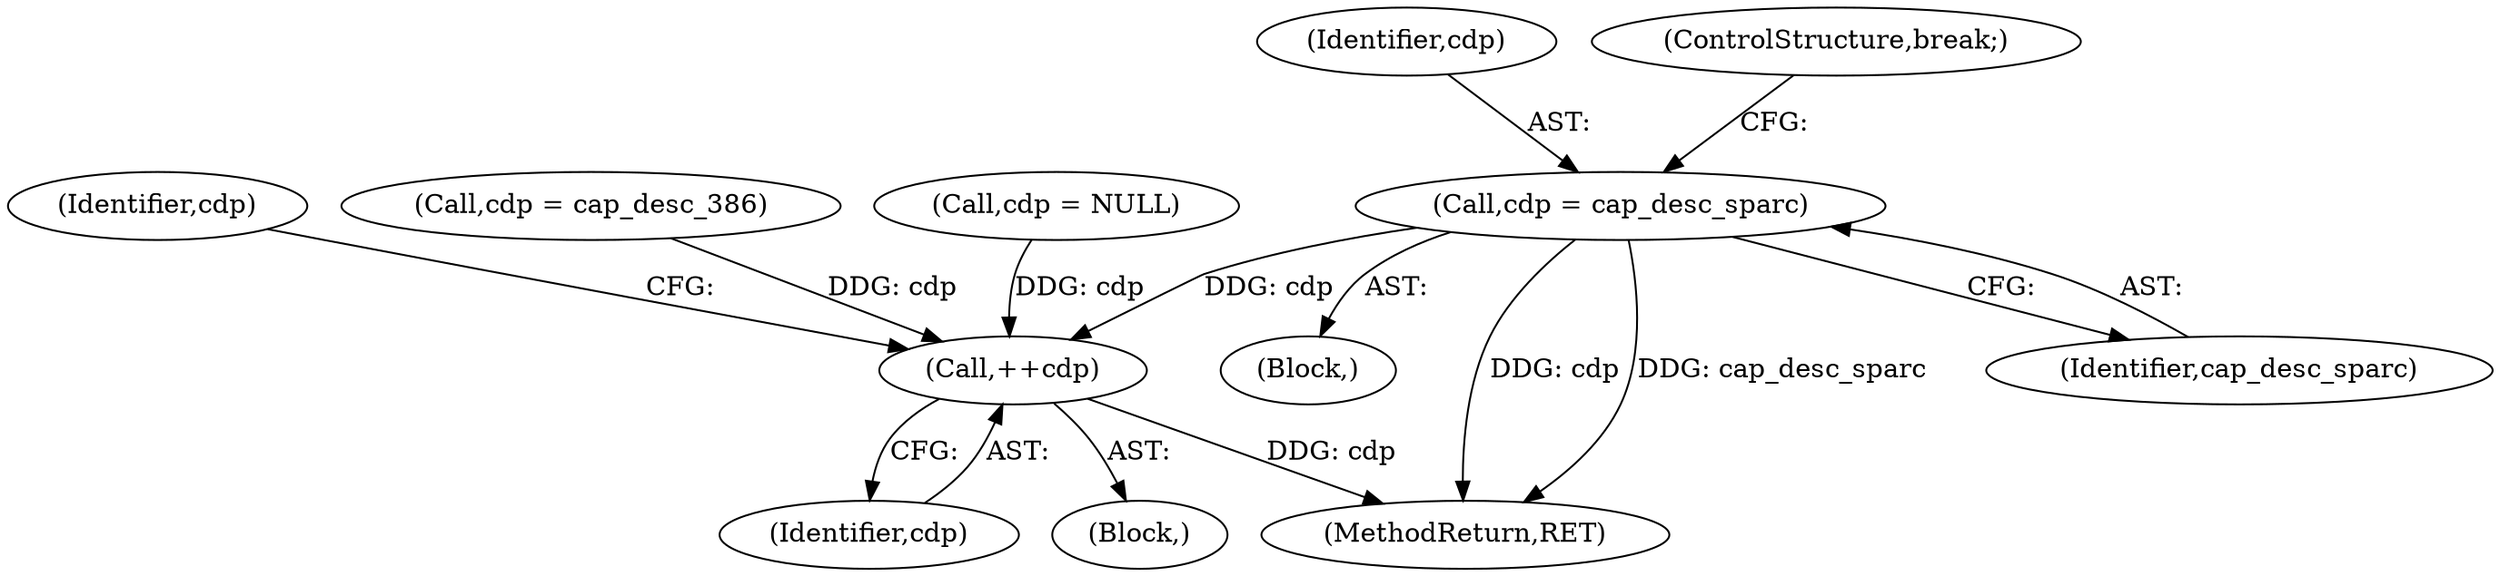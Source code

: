 digraph "0_file_ce90e05774dd77d86cfc8dfa6da57b32816841c4_5@pointer" {
"1000570" [label="(Call,cdp = cap_desc_sparc)"];
"1000629" [label="(Call,++cdp)"];
"1000570" [label="(Call,cdp = cap_desc_sparc)"];
"1000629" [label="(Call,++cdp)"];
"1000566" [label="(Block,)"];
"1000571" [label="(Identifier,cdp)"];
"1000704" [label="(MethodReturn,RET)"];
"1000630" [label="(Identifier,cdp)"];
"1000573" [label="(ControlStructure,break;)"];
"1000601" [label="(Identifier,cdp)"];
"1000603" [label="(Block,)"];
"1000577" [label="(Call,cdp = cap_desc_386)"];
"1000582" [label="(Call,cdp = NULL)"];
"1000572" [label="(Identifier,cap_desc_sparc)"];
"1000570" -> "1000566"  [label="AST: "];
"1000570" -> "1000572"  [label="CFG: "];
"1000571" -> "1000570"  [label="AST: "];
"1000572" -> "1000570"  [label="AST: "];
"1000573" -> "1000570"  [label="CFG: "];
"1000570" -> "1000704"  [label="DDG: cdp"];
"1000570" -> "1000704"  [label="DDG: cap_desc_sparc"];
"1000570" -> "1000629"  [label="DDG: cdp"];
"1000629" -> "1000603"  [label="AST: "];
"1000629" -> "1000630"  [label="CFG: "];
"1000630" -> "1000629"  [label="AST: "];
"1000601" -> "1000629"  [label="CFG: "];
"1000629" -> "1000704"  [label="DDG: cdp"];
"1000582" -> "1000629"  [label="DDG: cdp"];
"1000577" -> "1000629"  [label="DDG: cdp"];
}
